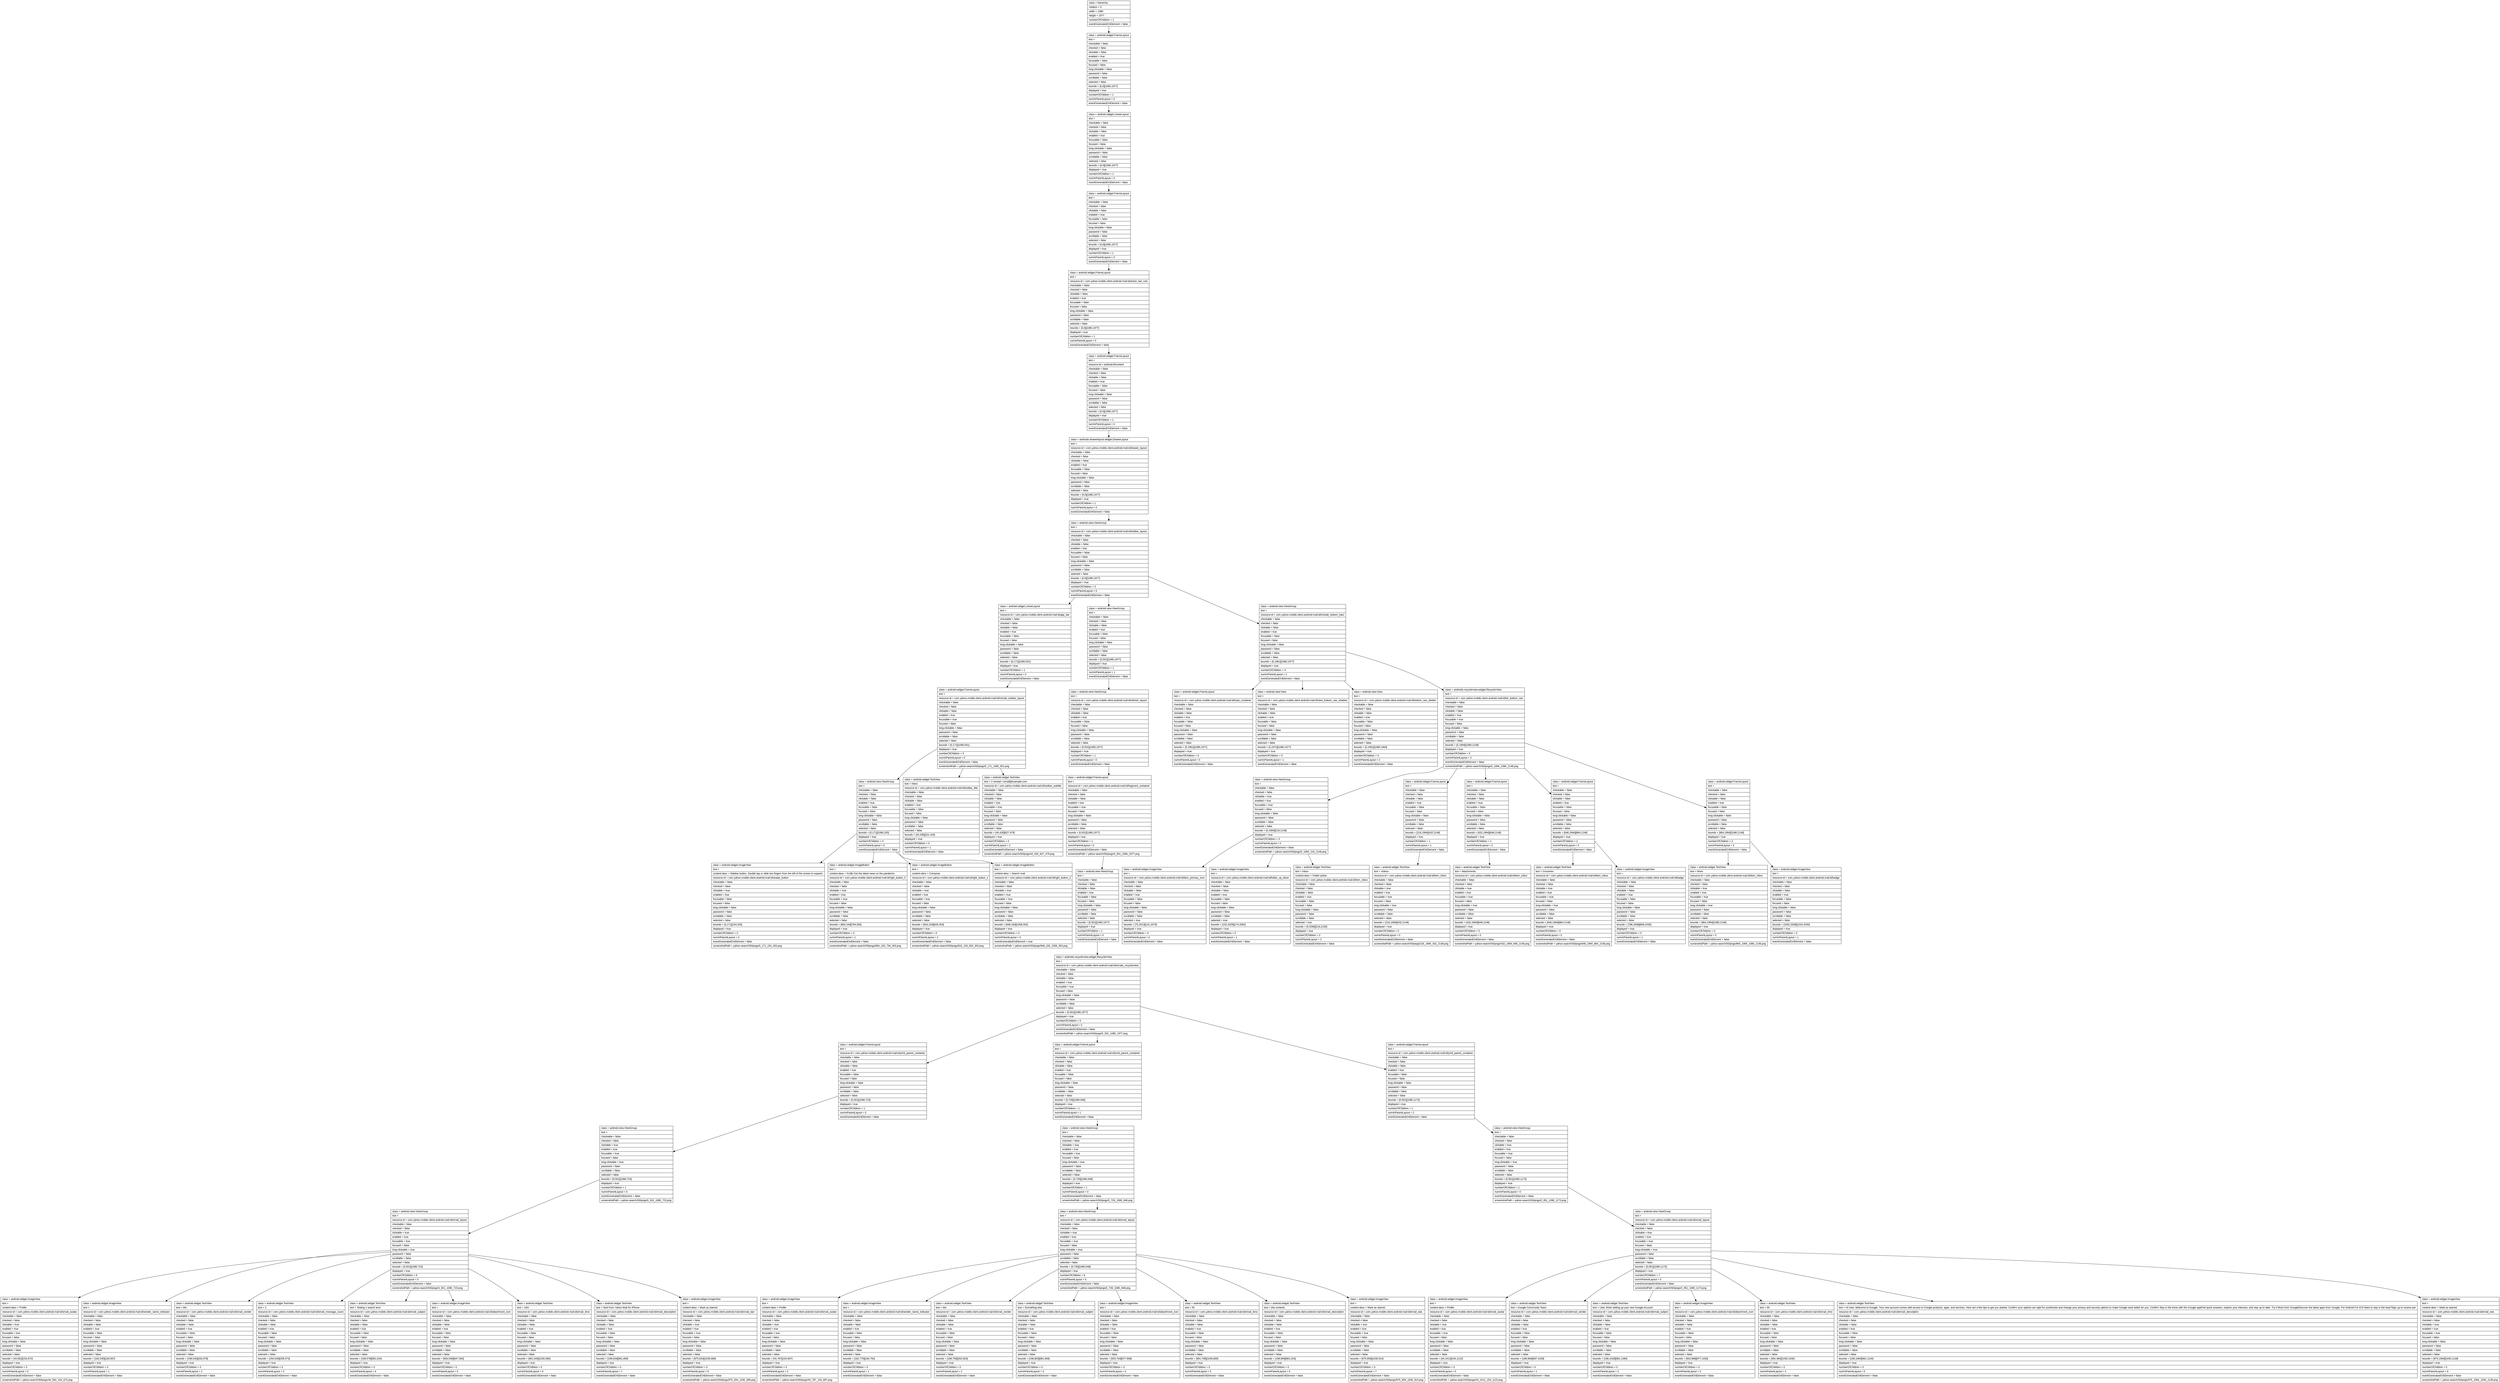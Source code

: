 digraph Layout {

	node [shape=record fontname=Arial];

	0	[label="{class = hierarchy\l|rotation = 0\l|width = 1080\l|height = 1977\l|numberOfChildren = 1\l|eventGeneratedOnElement = false \l}"]
	1	[label="{class = android.widget.FrameLayout\l|text = \l|checkable = false\l|checked = false\l|clickable = false\l|enabled = true\l|focusable = false\l|focused = false\l|long-clickable = false\l|password = false\l|scrollable = false\l|selected = false\l|bounds = [0,0][1080,1977]\l|displayed = true\l|numberOfChildren = 1\l|numInParentLayout = 0\l|eventGeneratedOnElement = false \l}"]
	2	[label="{class = android.widget.LinearLayout\l|text = \l|checkable = false\l|checked = false\l|clickable = false\l|enabled = true\l|focusable = false\l|focused = false\l|long-clickable = false\l|password = false\l|scrollable = false\l|selected = false\l|bounds = [0,0][1080,1977]\l|displayed = true\l|numberOfChildren = 1\l|numInParentLayout = 0\l|eventGeneratedOnElement = false \l}"]
	3	[label="{class = android.widget.FrameLayout\l|text = \l|checkable = false\l|checked = false\l|clickable = false\l|enabled = true\l|focusable = false\l|focused = false\l|long-clickable = false\l|password = false\l|scrollable = false\l|selected = false\l|bounds = [0,0][1080,1977]\l|displayed = true\l|numberOfChildren = 1\l|numInParentLayout = 0\l|eventGeneratedOnElement = false \l}"]
	4	[label="{class = android.widget.FrameLayout\l|text = \l|resource-id = com.yahoo.mobile.client.android.mail:id/action_bar_root\l|checkable = false\l|checked = false\l|clickable = false\l|enabled = true\l|focusable = false\l|focused = false\l|long-clickable = false\l|password = false\l|scrollable = false\l|selected = false\l|bounds = [0,0][1080,1977]\l|displayed = true\l|numberOfChildren = 1\l|numInParentLayout = 0\l|eventGeneratedOnElement = false \l}"]
	5	[label="{class = android.widget.FrameLayout\l|text = \l|resource-id = android:id/content\l|checkable = false\l|checked = false\l|clickable = false\l|enabled = true\l|focusable = false\l|focused = false\l|long-clickable = false\l|password = false\l|scrollable = false\l|selected = false\l|bounds = [0,0][1080,1977]\l|displayed = true\l|numberOfChildren = 1\l|numInParentLayout = 0\l|eventGeneratedOnElement = false \l}"]
	6	[label="{class = androidx.drawerlayout.widget.DrawerLayout\l|text = \l|resource-id = com.yahoo.mobile.client.android.mail:id/drawer_layout\l|checkable = false\l|checked = false\l|clickable = false\l|enabled = true\l|focusable = false\l|focused = false\l|long-clickable = false\l|password = false\l|scrollable = false\l|selected = false\l|bounds = [0,0][1080,1977]\l|displayed = true\l|numberOfChildren = 1\l|numInParentLayout = 0\l|eventGeneratedOnElement = false \l}"]
	7	[label="{class = android.view.ViewGroup\l|text = \l|resource-id = com.yahoo.mobile.client.android.mail:id/toolbar_layout\l|checkable = false\l|checked = false\l|clickable = false\l|enabled = true\l|focusable = false\l|focused = false\l|long-clickable = false\l|password = false\l|scrollable = false\l|selected = false\l|bounds = [0,0][1080,1977]\l|displayed = true\l|numberOfChildren = 3\l|numInParentLayout = 0\l|eventGeneratedOnElement = false \l}"]
	8	[label="{class = android.widget.LinearLayout\l|text = \l|resource-id = com.yahoo.mobile.client.android.mail:id/app_bar\l|checkable = false\l|checked = false\l|clickable = false\l|enabled = true\l|focusable = false\l|focused = false\l|long-clickable = false\l|password = false\l|scrollable = false\l|selected = false\l|bounds = [0,171][1080,501]\l|displayed = true\l|numberOfChildren = 1\l|numInParentLayout = 0\l|eventGeneratedOnElement = false \l}"]
	9	[label="{class = android.view.ViewGroup\l|text = \l|checkable = false\l|checked = false\l|clickable = false\l|enabled = true\l|focusable = false\l|focused = false\l|long-clickable = false\l|password = false\l|scrollable = false\l|selected = false\l|bounds = [0,501][1080,1977]\l|displayed = true\l|numberOfChildren = 1\l|numInParentLayout = 1\l|eventGeneratedOnElement = false \l}"]
	10	[label="{class = android.view.ViewGroup\l|text = \l|resource-id = com.yahoo.mobile.client.android.mail:id/include_bottom_bars\l|checkable = false\l|checked = false\l|clickable = false\l|enabled = true\l|focusable = false\l|focused = false\l|long-clickable = false\l|password = false\l|scrollable = false\l|selected = false\l|bounds = [0,1961][1080,1977]\l|displayed = true\l|numberOfChildren = 4\l|numInParentLayout = 2\l|eventGeneratedOnElement = false \l}"]
	11	[label="{class = android.widget.FrameLayout\l|text = \l|resource-id = com.yahoo.mobile.client.android.mail:id/include_toolbar_layout\l|checkable = false\l|checked = false\l|clickable = false\l|enabled = true\l|focusable = true\l|focused = false\l|long-clickable = false\l|password = false\l|scrollable = false\l|selected = false\l|bounds = [0,171][1080,501]\l|displayed = true\l|numberOfChildren = 3\l|numInParentLayout = 0\l|eventGeneratedOnElement = false \l|screenshotPath = yahoo-search/S0/pngs/0_171_1080_501.png\l}"]
	12	[label="{class = android.view.ViewGroup\l|text = \l|resource-id = com.yahoo.mobile.client.android.mail:id/refresh_layout\l|checkable = false\l|checked = false\l|clickable = false\l|enabled = true\l|focusable = false\l|focused = false\l|long-clickable = false\l|password = false\l|scrollable = false\l|selected = false\l|bounds = [0,501][1080,1977]\l|displayed = true\l|numberOfChildren = 1\l|numInParentLayout = 0\l|eventGeneratedOnElement = false \l}"]
	13	[label="{class = android.widget.FrameLayout\l|text = \l|resource-id = com.yahoo.mobile.client.android.mail:id/toast_container\l|checkable = false\l|checked = false\l|clickable = false\l|enabled = true\l|focusable = false\l|focused = false\l|long-clickable = false\l|password = false\l|scrollable = false\l|selected = false\l|bounds = [0,1961][1080,1977]\l|displayed = true\l|numberOfChildren = 0\l|numInParentLayout = 0\l|eventGeneratedOnElement = false \l}"]
	14	[label="{class = android.view.View\l|text = \l|resource-id = com.yahoo.mobile.client.android.mail:id/view_bottom_nav_shadow\l|checkable = false\l|checked = false\l|clickable = false\l|enabled = true\l|focusable = false\l|focused = false\l|long-clickable = false\l|password = false\l|scrollable = false\l|selected = false\l|bounds = [0,1972][1080,1977]\l|displayed = true\l|numberOfChildren = 0\l|numInParentLayout = 1\l|eventGeneratedOnElement = false \l}"]
	15	[label="{class = android.view.View\l|text = \l|resource-id = com.yahoo.mobile.client.android.mail:id/bottom_nav_divider\l|checkable = false\l|checked = false\l|clickable = false\l|enabled = true\l|focusable = false\l|focused = false\l|long-clickable = false\l|password = false\l|scrollable = false\l|selected = false\l|bounds = [0,1991][1080,1994]\l|displayed = true\l|numberOfChildren = 0\l|numInParentLayout = 2\l|eventGeneratedOnElement = false \l}"]
	16	[label="{class = androidx.recyclerview.widget.RecyclerView\l|text = \l|resource-id = com.yahoo.mobile.client.android.mail:id/list_bottom_nav\l|checkable = false\l|checked = false\l|clickable = false\l|enabled = true\l|focusable = true\l|focused = false\l|long-clickable = false\l|password = false\l|scrollable = false\l|selected = false\l|bounds = [0,1994][1080,2148]\l|displayed = true\l|numberOfChildren = 5\l|numInParentLayout = 3\l|eventGeneratedOnElement = false \l|screenshotPath = yahoo-search/S0/pngs/0_1994_1080_2148.png\l}"]
	17	[label="{class = android.view.ViewGroup\l|text = \l|checkable = false\l|checked = false\l|clickable = false\l|enabled = true\l|focusable = false\l|focused = false\l|long-clickable = false\l|password = false\l|scrollable = false\l|selected = false\l|bounds = [0,171][1080,325]\l|displayed = true\l|numberOfChildren = 4\l|numInParentLayout = 0\l|eventGeneratedOnElement = false \l}"]
	18	[label="{class = android.widget.TextView\l|text = Inbox\l|resource-id = com.yahoo.mobile.client.android.mail:id/toolbar_title\l|checkable = false\l|checked = false\l|clickable = false\l|enabled = true\l|focusable = false\l|focused = false\l|long-clickable = false\l|password = false\l|scrollable = false\l|selected = false\l|bounds = [44,336][221,429]\l|displayed = true\l|numberOfChildren = 0\l|numInParentLayout = 1\l|eventGeneratedOnElement = false \l}"]
	19	[label="{class = android.widget.TextView\l|text = 2 unread • email@example.com\l|resource-id = com.yahoo.mobile.client.android.mail:id/toolbar_subtitle\l|checkable = false\l|checked = false\l|clickable = false\l|enabled = true\l|focusable = true\l|focused = false\l|long-clickable = false\l|password = false\l|scrollable = false\l|selected = false\l|bounds = [44,426][627,479]\l|displayed = true\l|numberOfChildren = 0\l|numInParentLayout = 2\l|eventGeneratedOnElement = false \l|screenshotPath = yahoo-search/S0/pngs/44_426_627_479.png\l}"]
	20	[label="{class = android.widget.FrameLayout\l|text = \l|resource-id = com.yahoo.mobile.client.android.mail:id/fragment_container\l|checkable = false\l|checked = false\l|clickable = false\l|enabled = true\l|focusable = true\l|focused = false\l|long-clickable = false\l|password = false\l|scrollable = false\l|selected = false\l|bounds = [0,501][1080,1977]\l|displayed = true\l|numberOfChildren = 1\l|numInParentLayout = 0\l|eventGeneratedOnElement = false \l|screenshotPath = yahoo-search/S0/pngs/0_501_1080_1977.png\l}"]
	21	[label="{class = android.view.ViewGroup\l|text = \l|checkable = false\l|checked = false\l|clickable = true\l|enabled = true\l|focusable = true\l|focused = false\l|long-clickable = false\l|password = false\l|scrollable = false\l|selected = false\l|bounds = [0,1994][216,2148]\l|displayed = true\l|numberOfChildren = 3\l|numInParentLayout = 0\l|eventGeneratedOnElement = false \l|screenshotPath = yahoo-search/S0/pngs/0_1994_216_2148.png\l}"]
	22	[label="{class = android.widget.FrameLayout\l|text = \l|checkable = false\l|checked = false\l|clickable = false\l|enabled = true\l|focusable = false\l|focused = false\l|long-clickable = false\l|password = false\l|scrollable = false\l|selected = false\l|bounds = [216,1994][432,2148]\l|displayed = true\l|numberOfChildren = 1\l|numInParentLayout = 1\l|eventGeneratedOnElement = false \l}"]
	23	[label="{class = android.widget.FrameLayout\l|text = \l|checkable = false\l|checked = false\l|clickable = false\l|enabled = true\l|focusable = false\l|focused = false\l|long-clickable = false\l|password = false\l|scrollable = false\l|selected = false\l|bounds = [432,1994][648,2148]\l|displayed = true\l|numberOfChildren = 1\l|numInParentLayout = 2\l|eventGeneratedOnElement = false \l}"]
	24	[label="{class = android.widget.FrameLayout\l|text = \l|checkable = false\l|checked = false\l|clickable = false\l|enabled = true\l|focusable = false\l|focused = false\l|long-clickable = false\l|password = false\l|scrollable = false\l|selected = false\l|bounds = [648,1994][864,2148]\l|displayed = true\l|numberOfChildren = 2\l|numInParentLayout = 3\l|eventGeneratedOnElement = false \l}"]
	25	[label="{class = android.widget.FrameLayout\l|text = \l|checkable = false\l|checked = false\l|clickable = false\l|enabled = true\l|focusable = false\l|focused = false\l|long-clickable = false\l|password = false\l|scrollable = false\l|selected = false\l|bounds = [864,1994][1080,2148]\l|displayed = true\l|numberOfChildren = 2\l|numInParentLayout = 4\l|eventGeneratedOnElement = false \l}"]
	26	[label="{class = android.widget.ImageView\l|text = \l|content-desc = Sidebar button. Double tap or slide two fingers from the left of the screen to expand.\l|resource-id = com.yahoo.mobile.client.android.mail:id/avatar_button\l|checkable = false\l|checked = false\l|clickable = true\l|enabled = true\l|focusable = false\l|focused = false\l|long-clickable = false\l|password = false\l|scrollable = false\l|selected = false\l|bounds = [0,171][154,325]\l|displayed = true\l|numberOfChildren = 0\l|numInParentLayout = 0\l|eventGeneratedOnElement = false \l|screenshotPath = yahoo-search/S0/pngs/0_171_154_325.png\l}"]
	27	[label="{class = android.widget.ImageButton\l|text = \l|content-desc = %1$s Get the latest news on the pandemic\l|resource-id = com.yahoo.mobile.client.android.mail:id/right_button_0\l|checkable = false\l|checked = false\l|clickable = true\l|enabled = true\l|focusable = true\l|focused = false\l|long-clickable = false\l|password = false\l|scrollable = false\l|selected = false\l|bounds = [684,193][794,303]\l|displayed = true\l|numberOfChildren = 0\l|numInParentLayout = 1\l|eventGeneratedOnElement = false \l|screenshotPath = yahoo-search/S0/pngs/684_193_794_303.png\l}"]
	28	[label="{class = android.widget.ImageButton\l|text = \l|content-desc = Compose\l|resource-id = com.yahoo.mobile.client.android.mail:id/right_button_1\l|checkable = false\l|checked = false\l|clickable = true\l|enabled = true\l|focusable = true\l|focused = false\l|long-clickable = false\l|password = false\l|scrollable = false\l|selected = false\l|bounds = [816,193][926,303]\l|displayed = true\l|numberOfChildren = 0\l|numInParentLayout = 2\l|eventGeneratedOnElement = false \l|screenshotPath = yahoo-search/S0/pngs/816_193_926_303.png\l}"]
	29	[label="{class = android.widget.ImageButton\l|text = \l|content-desc = Search mail\l|resource-id = com.yahoo.mobile.client.android.mail:id/right_button_2\l|checkable = false\l|checked = false\l|clickable = true\l|enabled = true\l|focusable = true\l|focused = false\l|long-clickable = false\l|password = false\l|scrollable = false\l|selected = false\l|bounds = [948,193][1058,303]\l|displayed = true\l|numberOfChildren = 0\l|numInParentLayout = 3\l|eventGeneratedOnElement = true \l|screenshotPath = yahoo-search/S0/pngs/948_193_1058_303.png\l}"]
	30	[label="{class = android.view.ViewGroup\l|text = \l|checkable = false\l|checked = false\l|clickable = false\l|enabled = true\l|focusable = false\l|focused = false\l|long-clickable = false\l|password = false\l|scrollable = false\l|selected = false\l|bounds = [0,501][1080,1977]\l|displayed = true\l|numberOfChildren = 1\l|numInParentLayout = 0\l|eventGeneratedOnElement = false \l}"]
	31	[label="{class = android.widget.ImageView\l|text = \l|resource-id = com.yahoo.mobile.client.android.mail:id/item_primary_icon\l|checkable = false\l|checked = false\l|clickable = false\l|enabled = true\l|focusable = false\l|focused = false\l|long-clickable = false\l|password = false\l|scrollable = false\l|selected = true\l|bounds = [75,2013][141,2079]\l|displayed = true\l|numberOfChildren = 0\l|numInParentLayout = 0\l|eventGeneratedOnElement = false \l}"]
	32	[label="{class = android.widget.ImageView\l|text = \l|resource-id = com.yahoo.mobile.client.android.mail:id/folder_up_down\l|checkable = false\l|checked = false\l|clickable = false\l|enabled = true\l|focusable = false\l|focused = false\l|long-clickable = false\l|password = false\l|scrollable = false\l|selected = true\l|bounds = [152,2029][174,2062]\l|displayed = true\l|numberOfChildren = 0\l|numInParentLayout = 1\l|eventGeneratedOnElement = false \l}"]
	33	[label="{class = android.widget.TextView\l|text = Inbox\l|content-desc = Folder picker\l|resource-id = com.yahoo.mobile.client.android.mail:id/item_inbox\l|checkable = false\l|checked = false\l|clickable = false\l|enabled = true\l|focusable = false\l|focused = false\l|long-clickable = false\l|password = false\l|scrollable = false\l|selected = true\l|bounds = [0,2090][216,2130]\l|displayed = true\l|numberOfChildren = 0\l|numInParentLayout = 2\l|eventGeneratedOnElement = false \l}"]
	34	[label="{class = android.widget.TextView\l|text = Videos\l|resource-id = com.yahoo.mobile.client.android.mail:id/item_inbox\l|checkable = false\l|checked = false\l|clickable = true\l|enabled = true\l|focusable = true\l|focused = false\l|long-clickable = true\l|password = false\l|scrollable = false\l|selected = false\l|bounds = [216,1994][432,2148]\l|displayed = true\l|numberOfChildren = 0\l|numInParentLayout = 0\l|eventGeneratedOnElement = false \l|screenshotPath = yahoo-search/S0/pngs/216_1994_432_2148.png\l}"]
	35	[label="{class = android.widget.TextView\l|text = Attachments\l|resource-id = com.yahoo.mobile.client.android.mail:id/item_inbox\l|checkable = false\l|checked = false\l|clickable = true\l|enabled = true\l|focusable = true\l|focused = false\l|long-clickable = true\l|password = false\l|scrollable = false\l|selected = false\l|bounds = [432,1994][648,2148]\l|displayed = true\l|numberOfChildren = 0\l|numInParentLayout = 0\l|eventGeneratedOnElement = false \l|screenshotPath = yahoo-search/S0/pngs/432_1994_648_2148.png\l}"]
	36	[label="{class = android.widget.TextView\l|text = Groceries\l|resource-id = com.yahoo.mobile.client.android.mail:id/item_inbox\l|checkable = false\l|checked = false\l|clickable = true\l|enabled = true\l|focusable = true\l|focused = false\l|long-clickable = true\l|password = false\l|scrollable = false\l|selected = false\l|bounds = [648,1994][864,2148]\l|displayed = true\l|numberOfChildren = 0\l|numInParentLayout = 0\l|eventGeneratedOnElement = false \l|screenshotPath = yahoo-search/S0/pngs/648_1994_864_2148.png\l}"]
	37	[label="{class = android.widget.ImageView\l|text = \l|resource-id = com.yahoo.mobile.client.android.mail:id/badge\l|checkable = false\l|checked = false\l|clickable = false\l|enabled = true\l|focusable = false\l|focused = false\l|long-clickable = false\l|password = false\l|scrollable = false\l|selected = false\l|bounds = [786,2008][808,2030]\l|displayed = true\l|numberOfChildren = 0\l|numInParentLayout = 1\l|eventGeneratedOnElement = false \l}"]
	38	[label="{class = android.widget.TextView\l|text = More\l|resource-id = com.yahoo.mobile.client.android.mail:id/item_inbox\l|checkable = false\l|checked = false\l|clickable = true\l|enabled = true\l|focusable = true\l|focused = false\l|long-clickable = true\l|password = false\l|scrollable = false\l|selected = false\l|bounds = [864,1994][1080,2148]\l|displayed = true\l|numberOfChildren = 0\l|numInParentLayout = 0\l|eventGeneratedOnElement = false \l|screenshotPath = yahoo-search/S0/pngs/864_1994_1080_2148.png\l}"]
	39	[label="{class = android.widget.ImageView\l|text = \l|resource-id = com.yahoo.mobile.client.android.mail:id/badge\l|checkable = false\l|checked = false\l|clickable = false\l|enabled = true\l|focusable = false\l|focused = false\l|long-clickable = false\l|password = false\l|scrollable = false\l|selected = false\l|bounds = [1002,2008][1024,2030]\l|displayed = true\l|numberOfChildren = 0\l|numInParentLayout = 1\l|eventGeneratedOnElement = false \l}"]
	40	[label="{class = androidx.recyclerview.widget.RecyclerView\l|text = \l|resource-id = com.yahoo.mobile.client.android.mail:id/emails_recyclerview\l|checkable = false\l|checked = false\l|clickable = false\l|enabled = true\l|focusable = true\l|focused = false\l|long-clickable = false\l|password = false\l|scrollable = false\l|selected = false\l|bounds = [0,501][1080,1977]\l|displayed = true\l|numberOfChildren = 3\l|numInParentLayout = 0\l|eventGeneratedOnElement = false \l|screenshotPath = yahoo-search/S0/pngs/0_501_1080_1977.png\l}"]
	41	[label="{class = android.widget.FrameLayout\l|text = \l|resource-id = com.yahoo.mobile.client.android.mail:id/ym6_parent_container\l|checkable = false\l|checked = false\l|clickable = false\l|enabled = true\l|focusable = false\l|focused = false\l|long-clickable = false\l|password = false\l|scrollable = false\l|selected = false\l|bounds = [0,501][1080,723]\l|displayed = true\l|numberOfChildren = 1\l|numInParentLayout = 0\l|eventGeneratedOnElement = false \l}"]
	42	[label="{class = android.widget.FrameLayout\l|text = \l|resource-id = com.yahoo.mobile.client.android.mail:id/ym6_parent_container\l|checkable = false\l|checked = false\l|clickable = false\l|enabled = true\l|focusable = false\l|focused = false\l|long-clickable = false\l|password = false\l|scrollable = false\l|selected = false\l|bounds = [0,726][1080,948]\l|displayed = true\l|numberOfChildren = 1\l|numInParentLayout = 1\l|eventGeneratedOnElement = false \l}"]
	43	[label="{class = android.widget.FrameLayout\l|text = \l|resource-id = com.yahoo.mobile.client.android.mail:id/ym6_parent_container\l|checkable = false\l|checked = false\l|clickable = false\l|enabled = true\l|focusable = false\l|focused = false\l|long-clickable = false\l|password = false\l|scrollable = false\l|selected = false\l|bounds = [0,951][1080,1173]\l|displayed = true\l|numberOfChildren = 1\l|numInParentLayout = 2\l|eventGeneratedOnElement = false \l}"]
	44	[label="{class = android.view.ViewGroup\l|text = \l|checkable = false\l|checked = false\l|clickable = true\l|enabled = true\l|focusable = true\l|focused = false\l|long-clickable = true\l|password = false\l|scrollable = false\l|selected = false\l|bounds = [0,501][1080,723]\l|displayed = true\l|numberOfChildren = 1\l|numInParentLayout = 0\l|eventGeneratedOnElement = false \l|screenshotPath = yahoo-search/S0/pngs/0_501_1080_723.png\l}"]
	45	[label="{class = android.view.ViewGroup\l|text = \l|checkable = false\l|checked = false\l|clickable = true\l|enabled = true\l|focusable = true\l|focused = false\l|long-clickable = true\l|password = false\l|scrollable = false\l|selected = false\l|bounds = [0,726][1080,948]\l|displayed = true\l|numberOfChildren = 1\l|numInParentLayout = 0\l|eventGeneratedOnElement = false \l|screenshotPath = yahoo-search/S0/pngs/0_726_1080_948.png\l}"]
	46	[label="{class = android.view.ViewGroup\l|text = \l|checkable = false\l|checked = false\l|clickable = true\l|enabled = true\l|focusable = true\l|focused = false\l|long-clickable = true\l|password = false\l|scrollable = false\l|selected = false\l|bounds = [0,951][1080,1173]\l|displayed = true\l|numberOfChildren = 1\l|numInParentLayout = 0\l|eventGeneratedOnElement = false \l|screenshotPath = yahoo-search/S0/pngs/0_951_1080_1173.png\l}"]
	47	[label="{class = android.view.ViewGroup\l|text = \l|resource-id = com.yahoo.mobile.client.android.mail:id/email_layout\l|checkable = false\l|checked = false\l|clickable = true\l|enabled = true\l|focusable = true\l|focused = false\l|long-clickable = true\l|password = false\l|scrollable = false\l|selected = false\l|bounds = [0,501][1080,723]\l|displayed = true\l|numberOfChildren = 9\l|numInParentLayout = 0\l|eventGeneratedOnElement = false \l|screenshotPath = yahoo-search/S0/pngs/0_501_1080_723.png\l}"]
	48	[label="{class = android.view.ViewGroup\l|text = \l|resource-id = com.yahoo.mobile.client.android.mail:id/email_layout\l|checkable = false\l|checked = false\l|clickable = true\l|enabled = true\l|focusable = true\l|focused = false\l|long-clickable = true\l|password = false\l|scrollable = false\l|selected = false\l|bounds = [0,726][1080,948]\l|displayed = true\l|numberOfChildren = 8\l|numInParentLayout = 0\l|eventGeneratedOnElement = false \l|screenshotPath = yahoo-search/S0/pngs/0_726_1080_948.png\l}"]
	49	[label="{class = android.view.ViewGroup\l|text = \l|resource-id = com.yahoo.mobile.client.android.mail:id/email_layout\l|checkable = false\l|checked = false\l|clickable = true\l|enabled = true\l|focusable = true\l|focused = false\l|long-clickable = true\l|password = false\l|scrollable = false\l|selected = false\l|bounds = [0,951][1080,1173]\l|displayed = true\l|numberOfChildren = 7\l|numInParentLayout = 0\l|eventGeneratedOnElement = false \l|screenshotPath = yahoo-search/S0/pngs/0_951_1080_1173.png\l}"]
	50	[label="{class = android.widget.ImageView\l|text = \l|content-desc = Profile\l|resource-id = com.yahoo.mobile.client.android.mail:id/email_avatar\l|checkable = false\l|checked = false\l|clickable = true\l|enabled = true\l|focusable = true\l|focused = false\l|long-clickable = false\l|password = false\l|scrollable = false\l|selected = false\l|bounds = [44,562][154,672]\l|displayed = true\l|numberOfChildren = 0\l|numInParentLayout = 0\l|eventGeneratedOnElement = false \l|screenshotPath = yahoo-search/S0/pngs/44_562_154_672.png\l}"]
	51	[label="{class = android.widget.ImageView\l|text = \l|resource-id = com.yahoo.mobile.client.android.mail:id/sender_name_indicator\l|checkable = false\l|checked = false\l|clickable = false\l|enabled = true\l|focusable = false\l|focused = false\l|long-clickable = false\l|password = false\l|scrollable = false\l|selected = false\l|bounds = [162,545][184,567]\l|displayed = true\l|numberOfChildren = 0\l|numInParentLayout = 1\l|eventGeneratedOnElement = false \l}"]
	52	[label="{class = android.widget.TextView\l|text = Me\l|resource-id = com.yahoo.mobile.client.android.mail:id/email_sender\l|checkable = false\l|checked = false\l|clickable = false\l|enabled = true\l|focusable = false\l|focused = false\l|long-clickable = false\l|password = false\l|scrollable = false\l|selected = false\l|bounds = [198,534][262,578]\l|displayed = true\l|numberOfChildren = 0\l|numInParentLayout = 2\l|eventGeneratedOnElement = false \l}"]
	53	[label="{class = android.widget.TextView\l|text = 2\l|resource-id = com.yahoo.mobile.client.android.mail:id/email_message_count\l|checkable = false\l|checked = false\l|clickable = false\l|enabled = true\l|focusable = false\l|focused = false\l|long-clickable = false\l|password = false\l|scrollable = false\l|selected = false\l|bounds = [293,540][335,573]\l|displayed = true\l|numberOfChildren = 0\l|numInParentLayout = 3\l|eventGeneratedOnElement = false \l}"]
	54	[label="{class = android.widget.TextView\l|text = Testing 1 search term\l|resource-id = com.yahoo.mobile.client.android.mail:id/email_subject\l|checkable = false\l|checked = false\l|clickable = false\l|enabled = true\l|focusable = false\l|focused = false\l|long-clickable = false\l|password = false\l|scrollable = false\l|selected = false\l|bounds = [198,578][961,634]\l|displayed = true\l|numberOfChildren = 0\l|numInParentLayout = 4\l|eventGeneratedOnElement = false \l}"]
	55	[label="{class = android.widget.ImageView\l|text = \l|resource-id = com.yahoo.mobile.client.android.mail:id/attachment_icon\l|checkable = false\l|checked = false\l|clickable = false\l|enabled = true\l|focusable = false\l|focused = false\l|long-clickable = false\l|password = false\l|scrollable = false\l|selected = false\l|bounds = [903,539][947,583]\l|displayed = true\l|numberOfChildren = 0\l|numInParentLayout = 5\l|eventGeneratedOnElement = false \l}"]
	56	[label="{class = android.widget.TextView\l|text = 10m\l|resource-id = com.yahoo.mobile.client.android.mail:id/email_time\l|checkable = false\l|checked = false\l|clickable = false\l|enabled = true\l|focusable = false\l|focused = false\l|long-clickable = false\l|password = false\l|scrollable = false\l|selected = false\l|bounds = [961,533][1030,580]\l|displayed = true\l|numberOfChildren = 0\l|numInParentLayout = 6\l|eventGeneratedOnElement = false \l}"]
	57	[label="{class = android.widget.TextView\l|text = Sent from Yahoo Mail for iPhone\l|resource-id = com.yahoo.mobile.client.android.mail:id/email_description\l|checkable = false\l|checked = false\l|clickable = false\l|enabled = true\l|focusable = false\l|focused = false\l|long-clickable = false\l|password = false\l|scrollable = false\l|selected = false\l|bounds = [198,634][961,690]\l|displayed = true\l|numberOfChildren = 0\l|numInParentLayout = 7\l|eventGeneratedOnElement = false \l}"]
	58	[label="{class = android.widget.ImageView\l|text = \l|content-desc = Mark as starred.\l|resource-id = com.yahoo.mobile.client.android.mail:id/email_star\l|checkable = false\l|checked = false\l|clickable = true\l|enabled = true\l|focusable = true\l|focused = false\l|long-clickable = false\l|password = false\l|scrollable = false\l|selected = false\l|bounds = [975,634][1030,689]\l|displayed = true\l|numberOfChildren = 0\l|numInParentLayout = 8\l|eventGeneratedOnElement = false \l|screenshotPath = yahoo-search/S0/pngs/975_634_1030_689.png\l}"]
	59	[label="{class = android.widget.ImageView\l|text = \l|content-desc = Profile\l|resource-id = com.yahoo.mobile.client.android.mail:id/email_avatar\l|checkable = false\l|checked = false\l|clickable = true\l|enabled = true\l|focusable = true\l|focused = false\l|long-clickable = false\l|password = false\l|scrollable = false\l|selected = false\l|bounds = [44,787][154,897]\l|displayed = true\l|numberOfChildren = 0\l|numInParentLayout = 0\l|eventGeneratedOnElement = false \l|screenshotPath = yahoo-search/S0/pngs/44_787_154_897.png\l}"]
	60	[label="{class = android.widget.ImageView\l|text = \l|resource-id = com.yahoo.mobile.client.android.mail:id/sender_name_indicator\l|checkable = false\l|checked = false\l|clickable = false\l|enabled = true\l|focusable = false\l|focused = false\l|long-clickable = false\l|password = false\l|scrollable = false\l|selected = false\l|bounds = [162,770][184,792]\l|displayed = true\l|numberOfChildren = 0\l|numInParentLayout = 1\l|eventGeneratedOnElement = false \l}"]
	61	[label="{class = android.widget.TextView\l|text = Me\l|resource-id = com.yahoo.mobile.client.android.mail:id/email_sender\l|checkable = false\l|checked = false\l|clickable = false\l|enabled = true\l|focusable = false\l|focused = false\l|long-clickable = false\l|password = false\l|scrollable = false\l|selected = false\l|bounds = [198,759][262,803]\l|displayed = true\l|numberOfChildren = 0\l|numInParentLayout = 2\l|eventGeneratedOnElement = false \l}"]
	62	[label="{class = android.widget.TextView\l|text = Something else \l|resource-id = com.yahoo.mobile.client.android.mail:id/email_subject\l|checkable = false\l|checked = false\l|clickable = false\l|enabled = true\l|focusable = false\l|focused = false\l|long-clickable = false\l|password = false\l|scrollable = false\l|selected = false\l|bounds = [198,803][961,859]\l|displayed = true\l|numberOfChildren = 0\l|numInParentLayout = 3\l|eventGeneratedOnElement = false \l}"]
	63	[label="{class = android.widget.ImageView\l|text = \l|resource-id = com.yahoo.mobile.client.android.mail:id/attachment_icon\l|checkable = false\l|checked = false\l|clickable = false\l|enabled = true\l|focusable = false\l|focused = false\l|long-clickable = false\l|password = false\l|scrollable = false\l|selected = false\l|bounds = [933,764][977,808]\l|displayed = true\l|numberOfChildren = 0\l|numInParentLayout = 4\l|eventGeneratedOnElement = false \l}"]
	64	[label="{class = android.widget.TextView\l|text = 5h\l|resource-id = com.yahoo.mobile.client.android.mail:id/email_time\l|checkable = false\l|checked = false\l|clickable = false\l|enabled = true\l|focusable = false\l|focused = false\l|long-clickable = false\l|password = false\l|scrollable = false\l|selected = false\l|bounds = [991,758][1030,805]\l|displayed = true\l|numberOfChildren = 0\l|numInParentLayout = 5\l|eventGeneratedOnElement = false \l}"]
	65	[label="{class = android.widget.TextView\l|text = (No content)\l|resource-id = com.yahoo.mobile.client.android.mail:id/email_description\l|checkable = false\l|checked = false\l|clickable = false\l|enabled = true\l|focusable = false\l|focused = false\l|long-clickable = false\l|password = false\l|scrollable = false\l|selected = false\l|bounds = [198,859][961,915]\l|displayed = true\l|numberOfChildren = 0\l|numInParentLayout = 6\l|eventGeneratedOnElement = false \l}"]
	66	[label="{class = android.widget.ImageView\l|text = \l|content-desc = Mark as starred.\l|resource-id = com.yahoo.mobile.client.android.mail:id/email_star\l|checkable = false\l|checked = false\l|clickable = true\l|enabled = true\l|focusable = true\l|focused = false\l|long-clickable = false\l|password = false\l|scrollable = false\l|selected = false\l|bounds = [975,859][1030,914]\l|displayed = true\l|numberOfChildren = 0\l|numInParentLayout = 7\l|eventGeneratedOnElement = false \l|screenshotPath = yahoo-search/S0/pngs/975_859_1030_914.png\l}"]
	67	[label="{class = android.widget.ImageView\l|text = \l|content-desc = Profile\l|resource-id = com.yahoo.mobile.client.android.mail:id/email_avatar\l|checkable = false\l|checked = false\l|clickable = true\l|enabled = true\l|focusable = true\l|focused = false\l|long-clickable = false\l|password = false\l|scrollable = false\l|selected = false\l|bounds = [44,1012][154,1122]\l|displayed = true\l|numberOfChildren = 0\l|numInParentLayout = 0\l|eventGeneratedOnElement = false \l|screenshotPath = yahoo-search/S0/pngs/44_1012_154_1122.png\l}"]
	68	[label="{class = android.widget.TextView\l|text = Google Community Team\l|resource-id = com.yahoo.mobile.client.android.mail:id/email_sender\l|checkable = false\l|checked = false\l|clickable = false\l|enabled = true\l|focusable = false\l|focused = false\l|long-clickable = false\l|password = false\l|scrollable = false\l|selected = false\l|bounds = [198,984][697,1028]\l|displayed = true\l|numberOfChildren = 0\l|numInParentLayout = 1\l|eventGeneratedOnElement = false \l}"]
	69	[label="{class = android.widget.TextView\l|text = User, finish setting up your new Google Account\l|resource-id = com.yahoo.mobile.client.android.mail:id/email_subject\l|checkable = false\l|checked = false\l|clickable = false\l|enabled = true\l|focusable = false\l|focused = false\l|long-clickable = false\l|password = false\l|scrollable = false\l|selected = false\l|bounds = [198,1028][961,1084]\l|displayed = true\l|numberOfChildren = 0\l|numInParentLayout = 2\l|eventGeneratedOnElement = false \l}"]
	70	[label="{class = android.widget.ImageView\l|text = \l|resource-id = com.yahoo.mobile.client.android.mail:id/attachment_icon\l|checkable = false\l|checked = false\l|clickable = false\l|enabled = true\l|focusable = false\l|focused = false\l|long-clickable = false\l|password = false\l|scrollable = false\l|selected = false\l|bounds = [933,989][977,1033]\l|displayed = true\l|numberOfChildren = 0\l|numInParentLayout = 3\l|eventGeneratedOnElement = false \l}"]
	71	[label="{class = android.widget.TextView\l|text = 5h\l|resource-id = com.yahoo.mobile.client.android.mail:id/email_time\l|checkable = false\l|checked = false\l|clickable = false\l|enabled = true\l|focusable = false\l|focused = false\l|long-clickable = false\l|password = false\l|scrollable = false\l|selected = false\l|bounds = [991,983][1030,1030]\l|displayed = true\l|numberOfChildren = 0\l|numInParentLayout = 4\l|eventGeneratedOnElement = false \l}"]
	72	[label="{class = android.widget.TextView\l|text = Hi User, Welcome to Google. Your new account comes with access to Google products, apps, and services. Here are a few tips to get you started. Confirm your options are right for youReview and change your privacy and security options to make Google work better for you. Confirm Stay in the know with the Google appFind quick answers, explore your interests, and stay up to date. Try it More from GoogleDiscover the latest apps from Google. For Android For iOS Want to stay in the loop?Sign up to receive per\l|resource-id = com.yahoo.mobile.client.android.mail:id/email_description\l|checkable = false\l|checked = false\l|clickable = false\l|enabled = true\l|focusable = false\l|focused = false\l|long-clickable = false\l|password = false\l|scrollable = false\l|selected = false\l|bounds = [198,1084][961,1140]\l|displayed = true\l|numberOfChildren = 0\l|numInParentLayout = 5\l|eventGeneratedOnElement = false \l}"]
	73	[label="{class = android.widget.ImageView\l|text = \l|content-desc = Mark as starred.\l|resource-id = com.yahoo.mobile.client.android.mail:id/email_star\l|checkable = false\l|checked = false\l|clickable = true\l|enabled = true\l|focusable = true\l|focused = false\l|long-clickable = false\l|password = false\l|scrollable = false\l|selected = false\l|bounds = [975,1084][1030,1139]\l|displayed = true\l|numberOfChildren = 0\l|numInParentLayout = 6\l|eventGeneratedOnElement = false \l|screenshotPath = yahoo-search/S0/pngs/975_1084_1030_1139.png\l}"]


	0 -> 1
	1 -> 2
	2 -> 3
	3 -> 4
	4 -> 5
	5 -> 6
	6 -> 7
	7 -> 8
	7 -> 9
	7 -> 10
	8 -> 11
	9 -> 12
	10 -> 13
	10 -> 14
	10 -> 15
	10 -> 16
	11 -> 17
	11 -> 18
	11 -> 19
	12 -> 20
	16 -> 21
	16 -> 22
	16 -> 23
	16 -> 24
	16 -> 25
	17 -> 26
	17 -> 27
	17 -> 28
	17 -> 29
	20 -> 30
	21 -> 31
	21 -> 32
	21 -> 33
	22 -> 34
	23 -> 35
	24 -> 36
	24 -> 37
	25 -> 38
	25 -> 39
	30 -> 40
	40 -> 41
	40 -> 42
	40 -> 43
	41 -> 44
	42 -> 45
	43 -> 46
	44 -> 47
	45 -> 48
	46 -> 49
	47 -> 50
	47 -> 51
	47 -> 52
	47 -> 53
	47 -> 54
	47 -> 55
	47 -> 56
	47 -> 57
	47 -> 58
	48 -> 59
	48 -> 60
	48 -> 61
	48 -> 62
	48 -> 63
	48 -> 64
	48 -> 65
	48 -> 66
	49 -> 67
	49 -> 68
	49 -> 69
	49 -> 70
	49 -> 71
	49 -> 72
	49 -> 73


}